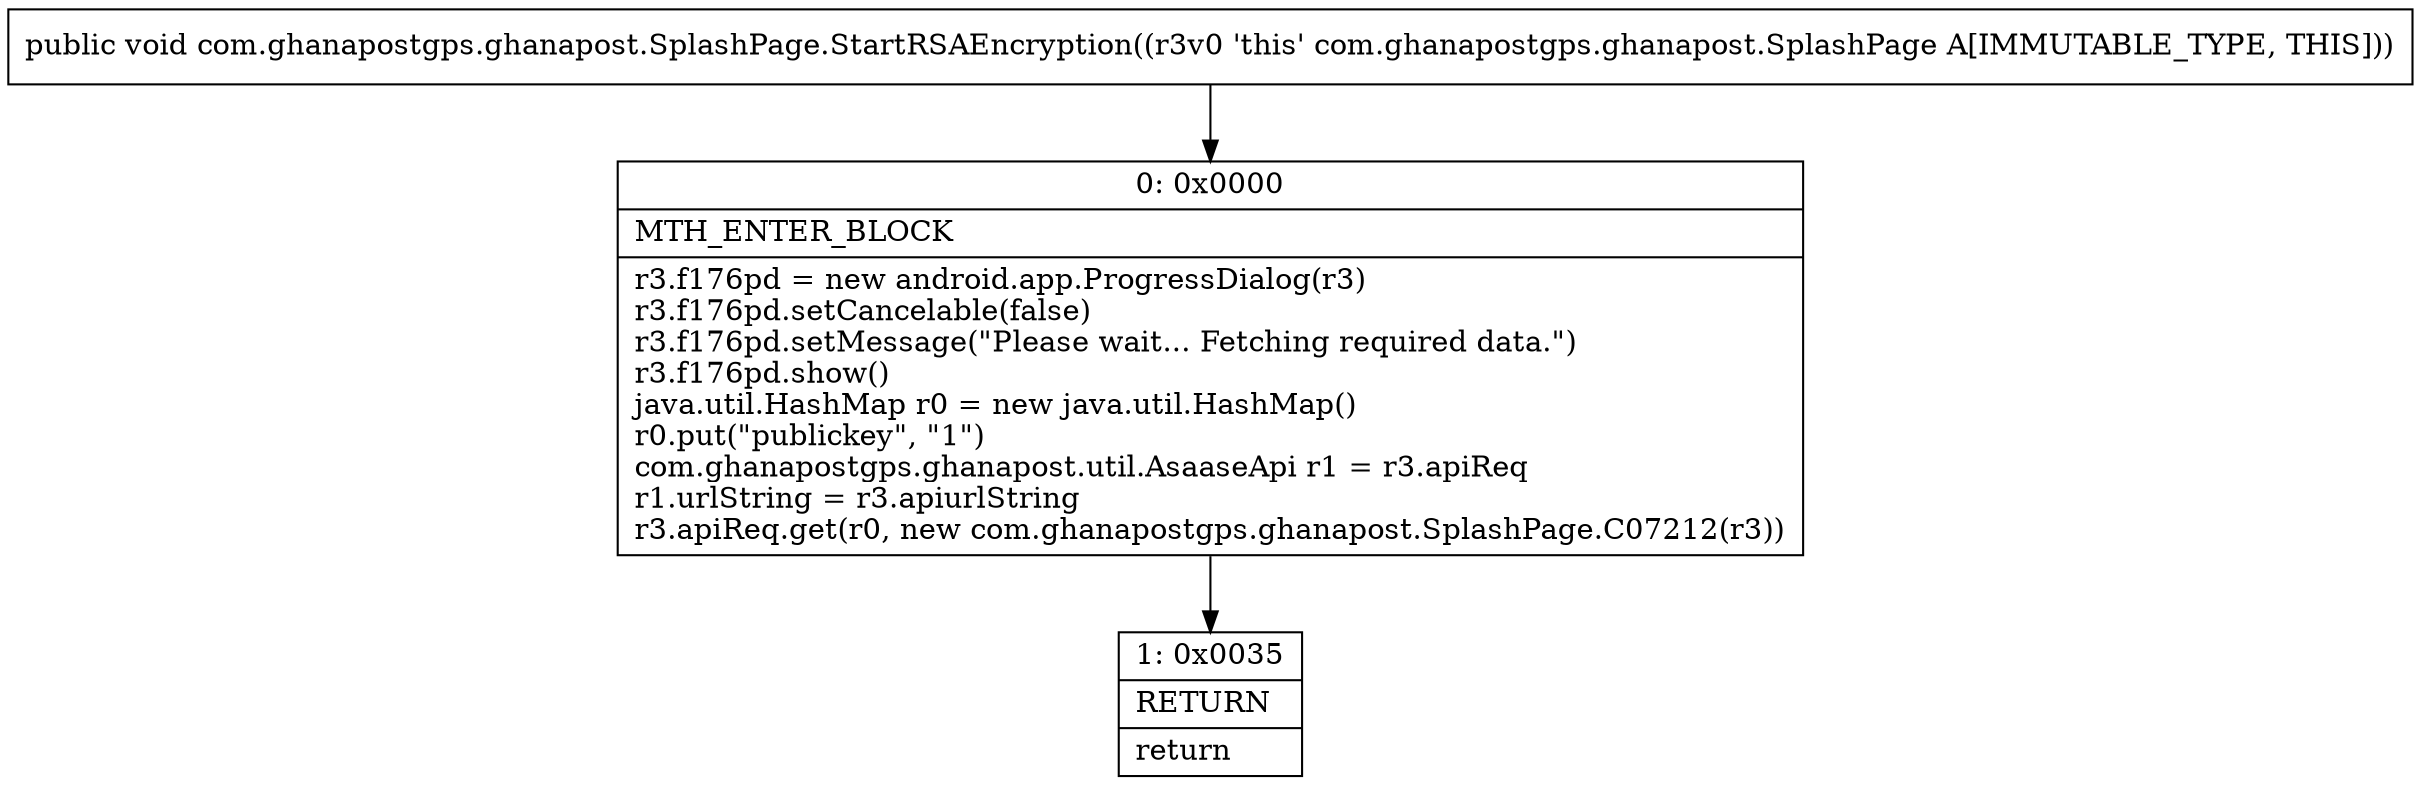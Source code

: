 digraph "CFG forcom.ghanapostgps.ghanapost.SplashPage.StartRSAEncryption()V" {
Node_0 [shape=record,label="{0\:\ 0x0000|MTH_ENTER_BLOCK\l|r3.f176pd = new android.app.ProgressDialog(r3)\lr3.f176pd.setCancelable(false)\lr3.f176pd.setMessage(\"Please wait... Fetching required data.\")\lr3.f176pd.show()\ljava.util.HashMap r0 = new java.util.HashMap()\lr0.put(\"publickey\", \"1\")\lcom.ghanapostgps.ghanapost.util.AsaaseApi r1 = r3.apiReq\lr1.urlString = r3.apiurlString\lr3.apiReq.get(r0, new com.ghanapostgps.ghanapost.SplashPage.C07212(r3))\l}"];
Node_1 [shape=record,label="{1\:\ 0x0035|RETURN\l|return\l}"];
MethodNode[shape=record,label="{public void com.ghanapostgps.ghanapost.SplashPage.StartRSAEncryption((r3v0 'this' com.ghanapostgps.ghanapost.SplashPage A[IMMUTABLE_TYPE, THIS])) }"];
MethodNode -> Node_0;
Node_0 -> Node_1;
}

